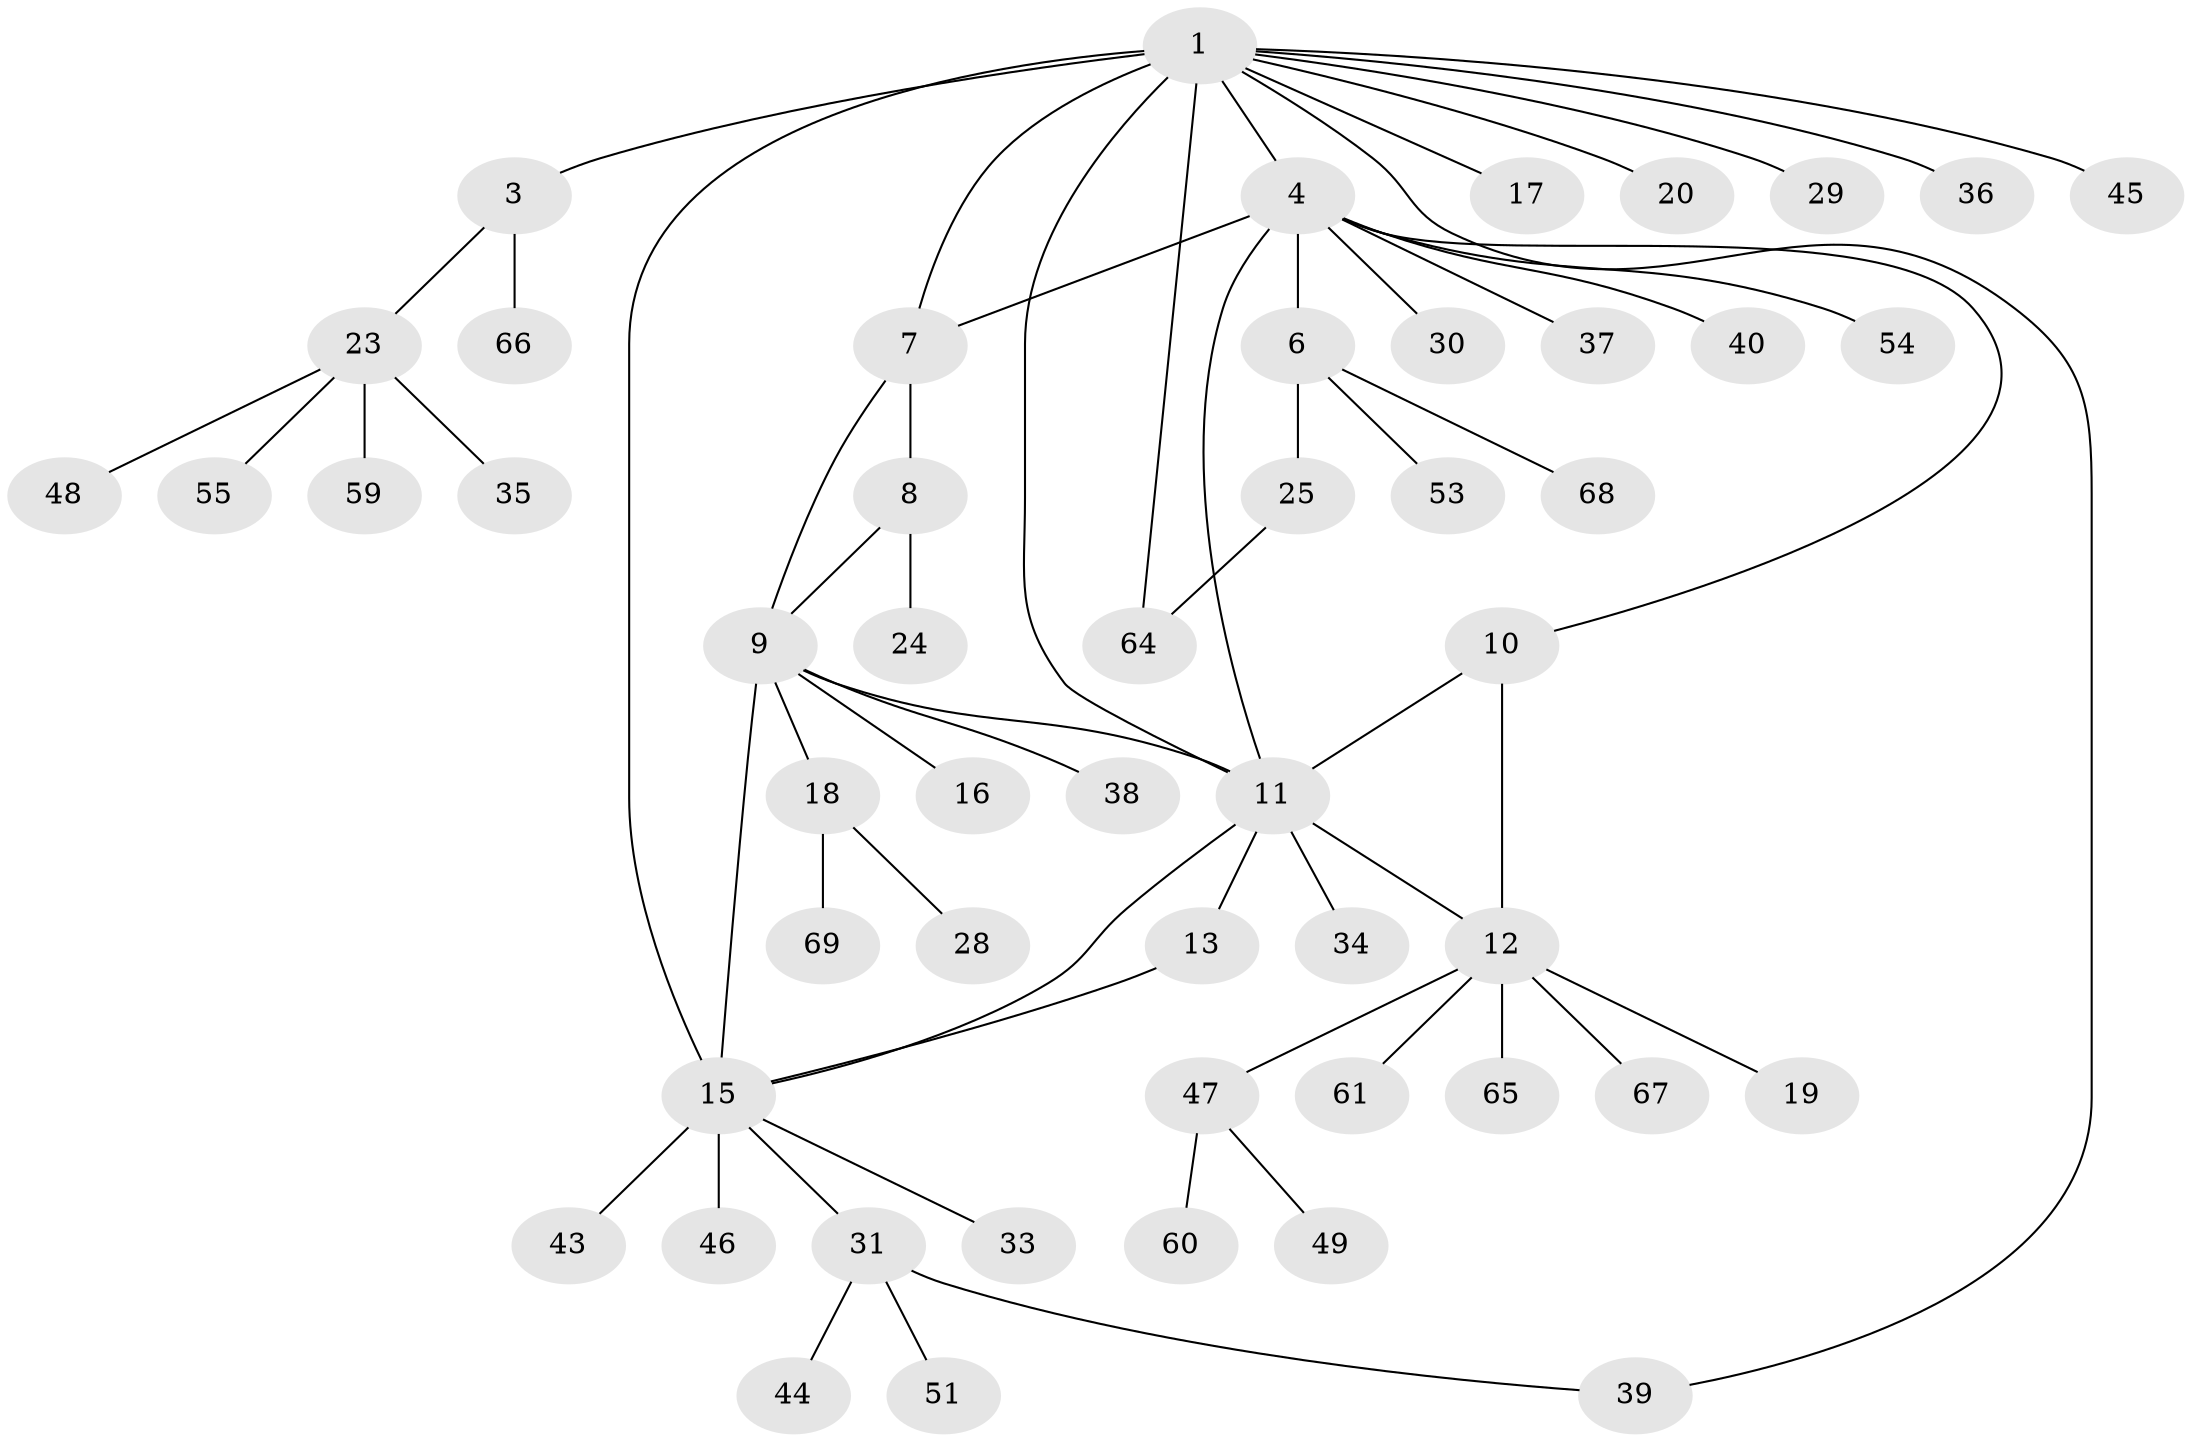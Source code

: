 // Generated by graph-tools (version 1.1) at 2025/24/03/03/25 07:24:11]
// undirected, 52 vertices, 62 edges
graph export_dot {
graph [start="1"]
  node [color=gray90,style=filled];
  1 [super="+2"];
  3 [super="+41"];
  4 [super="+5"];
  6 [super="+56"];
  7;
  8 [super="+57"];
  9 [super="+32"];
  10 [super="+63"];
  11 [super="+14"];
  12 [super="+27"];
  13 [super="+70"];
  15 [super="+22"];
  16;
  17;
  18 [super="+21"];
  19;
  20;
  23 [super="+26"];
  24;
  25 [super="+58"];
  28;
  29 [super="+52"];
  30;
  31 [super="+42"];
  33;
  34;
  35;
  36;
  37;
  38;
  39;
  40;
  43;
  44;
  45;
  46;
  47 [super="+62"];
  48 [super="+50"];
  49;
  51;
  53;
  54;
  55;
  59;
  60;
  61;
  64;
  65;
  66;
  67;
  68;
  69;
  1 -- 3 [weight=2];
  1 -- 7;
  1 -- 15 [weight=2];
  1 -- 20;
  1 -- 39;
  1 -- 64;
  1 -- 36;
  1 -- 4;
  1 -- 11;
  1 -- 45;
  1 -- 17;
  1 -- 29;
  3 -- 23;
  3 -- 66;
  4 -- 6 [weight=2];
  4 -- 7;
  4 -- 11;
  4 -- 37;
  4 -- 40;
  4 -- 10;
  4 -- 54;
  4 -- 30;
  6 -- 25;
  6 -- 53;
  6 -- 68;
  7 -- 8;
  7 -- 9;
  8 -- 9;
  8 -- 24;
  9 -- 11 [weight=2];
  9 -- 16;
  9 -- 18;
  9 -- 38;
  9 -- 15;
  10 -- 11;
  10 -- 12;
  11 -- 12;
  11 -- 34;
  11 -- 13;
  11 -- 15;
  12 -- 19;
  12 -- 47;
  12 -- 61;
  12 -- 65;
  12 -- 67;
  13 -- 15;
  15 -- 31;
  15 -- 33;
  15 -- 43;
  15 -- 46;
  18 -- 69;
  18 -- 28;
  23 -- 35;
  23 -- 48;
  23 -- 55;
  23 -- 59;
  25 -- 64;
  31 -- 39;
  31 -- 51;
  31 -- 44;
  47 -- 49;
  47 -- 60;
}

